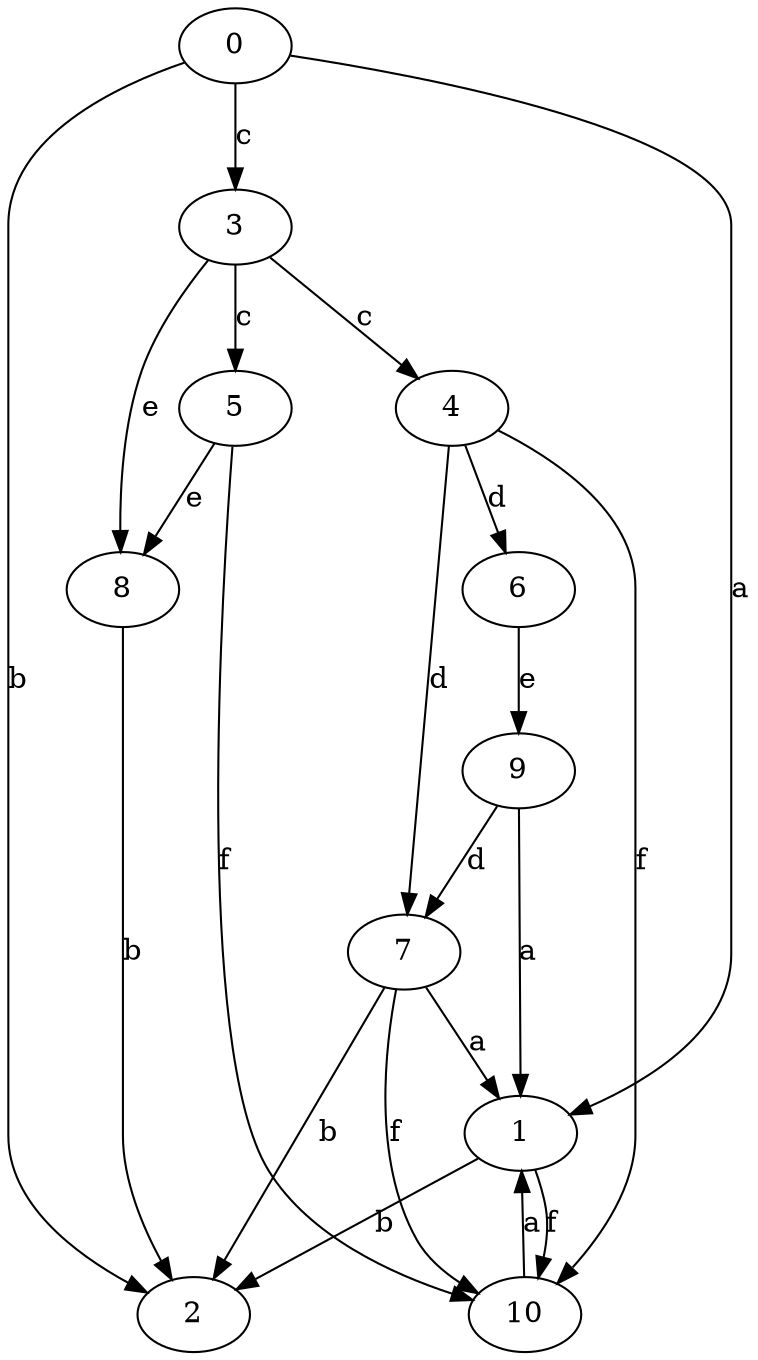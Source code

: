 strict digraph  {
1;
2;
0;
3;
4;
5;
6;
7;
8;
9;
10;
1 -> 2  [label=b];
1 -> 10  [label=f];
0 -> 1  [label=a];
0 -> 2  [label=b];
0 -> 3  [label=c];
3 -> 4  [label=c];
3 -> 5  [label=c];
3 -> 8  [label=e];
4 -> 6  [label=d];
4 -> 7  [label=d];
4 -> 10  [label=f];
5 -> 8  [label=e];
5 -> 10  [label=f];
6 -> 9  [label=e];
7 -> 1  [label=a];
7 -> 2  [label=b];
7 -> 10  [label=f];
8 -> 2  [label=b];
9 -> 1  [label=a];
9 -> 7  [label=d];
10 -> 1  [label=a];
}
